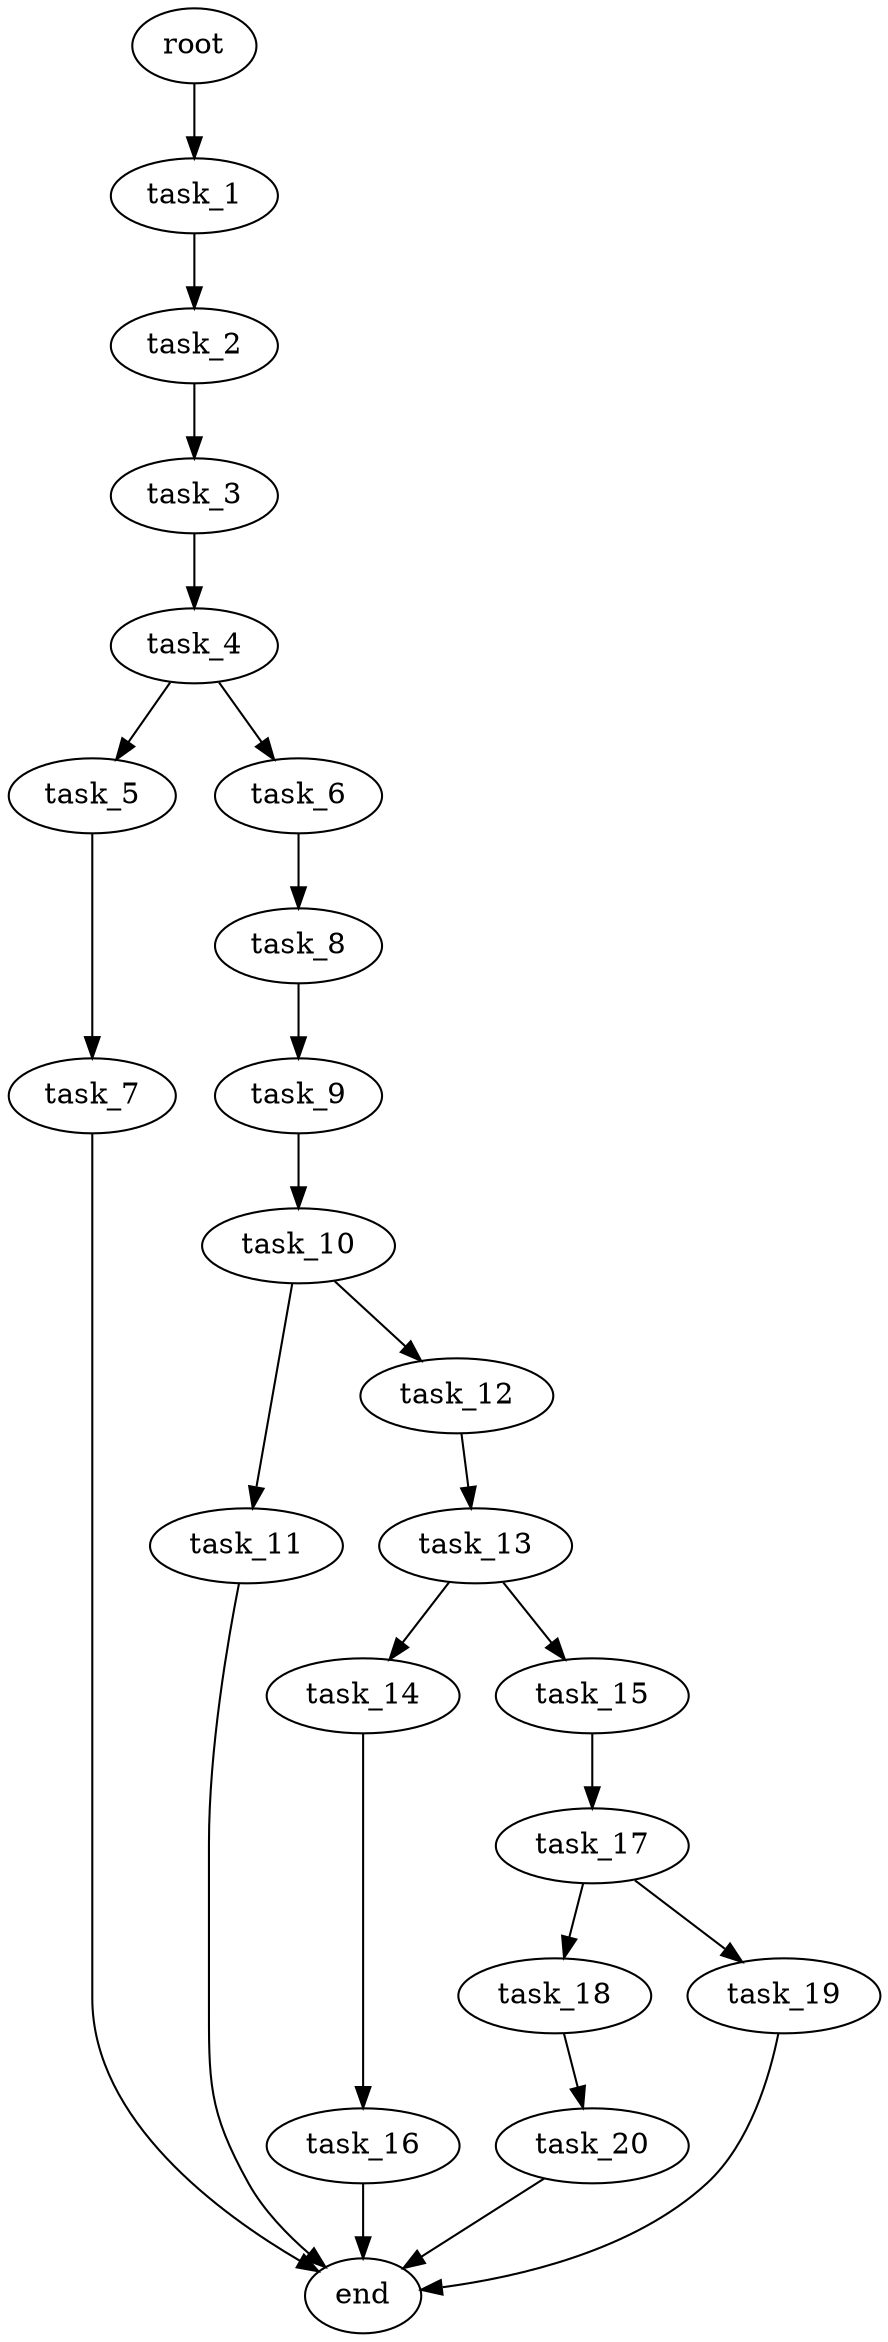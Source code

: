 digraph G {
  root [size="0.000000e+00"];
  task_1 [size="2.342204e+10"];
  task_2 [size="6.555197e+10"];
  task_3 [size="7.037277e+10"];
  task_4 [size="1.186195e+08"];
  task_5 [size="4.768590e+10"];
  task_6 [size="1.327865e+10"];
  task_7 [size="2.262682e+10"];
  task_8 [size="6.800147e+10"];
  task_9 [size="9.386019e+08"];
  task_10 [size="6.956275e+10"];
  task_11 [size="8.171273e+10"];
  task_12 [size="9.881561e+10"];
  task_13 [size="4.223717e+10"];
  task_14 [size="1.322619e+10"];
  task_15 [size="7.092122e+09"];
  task_16 [size="3.831316e+10"];
  task_17 [size="7.307903e+10"];
  task_18 [size="1.025169e+10"];
  task_19 [size="3.134201e+10"];
  task_20 [size="8.810009e+10"];
  end [size="0.000000e+00"];

  root -> task_1 [size="1.000000e-12"];
  task_1 -> task_2 [size="6.555197e+08"];
  task_2 -> task_3 [size="7.037277e+08"];
  task_3 -> task_4 [size="1.186195e+06"];
  task_4 -> task_5 [size="4.768590e+08"];
  task_4 -> task_6 [size="1.327865e+08"];
  task_5 -> task_7 [size="2.262682e+08"];
  task_6 -> task_8 [size="6.800147e+08"];
  task_7 -> end [size="1.000000e-12"];
  task_8 -> task_9 [size="9.386019e+06"];
  task_9 -> task_10 [size="6.956275e+08"];
  task_10 -> task_11 [size="8.171273e+08"];
  task_10 -> task_12 [size="9.881561e+08"];
  task_11 -> end [size="1.000000e-12"];
  task_12 -> task_13 [size="4.223717e+08"];
  task_13 -> task_14 [size="1.322619e+08"];
  task_13 -> task_15 [size="7.092122e+07"];
  task_14 -> task_16 [size="3.831316e+08"];
  task_15 -> task_17 [size="7.307903e+08"];
  task_16 -> end [size="1.000000e-12"];
  task_17 -> task_18 [size="1.025169e+08"];
  task_17 -> task_19 [size="3.134201e+08"];
  task_18 -> task_20 [size="8.810009e+08"];
  task_19 -> end [size="1.000000e-12"];
  task_20 -> end [size="1.000000e-12"];
}
